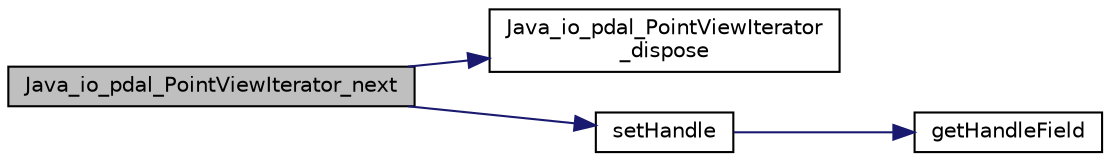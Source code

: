 digraph "Java_io_pdal_PointViewIterator_next"
{
  edge [fontname="Helvetica",fontsize="10",labelfontname="Helvetica",labelfontsize="10"];
  node [fontname="Helvetica",fontsize="10",shape=record];
  rankdir="LR";
  Node1 [label="Java_io_pdal_PointViewIterator_next",height=0.2,width=0.4,color="black", fillcolor="grey75", style="filled", fontcolor="black"];
  Node1 -> Node2 [color="midnightblue",fontsize="10",style="solid",fontname="Helvetica"];
  Node2 [label="Java_io_pdal_PointViewIterator\l_dispose",height=0.2,width=0.4,color="black", fillcolor="white", style="filled",URL="$io__pdal__PointViewIterator_8cpp.html#a0b7e762efe9ee7febeec53280b109de7"];
  Node1 -> Node3 [color="midnightblue",fontsize="10",style="solid",fontname="Helvetica"];
  Node3 [label="setHandle",height=0.2,width=0.4,color="black", fillcolor="white", style="filled",URL="$Accessors_8hpp.html#a0096ef2a758f9041ca6424e09c2df937"];
  Node3 -> Node4 [color="midnightblue",fontsize="10",style="solid",fontname="Helvetica"];
  Node4 [label="getHandleField",height=0.2,width=0.4,color="black", fillcolor="white", style="filled",URL="$Accessors_8hpp.html#abf11be145f9b6e8546356546c1f46d88"];
}
